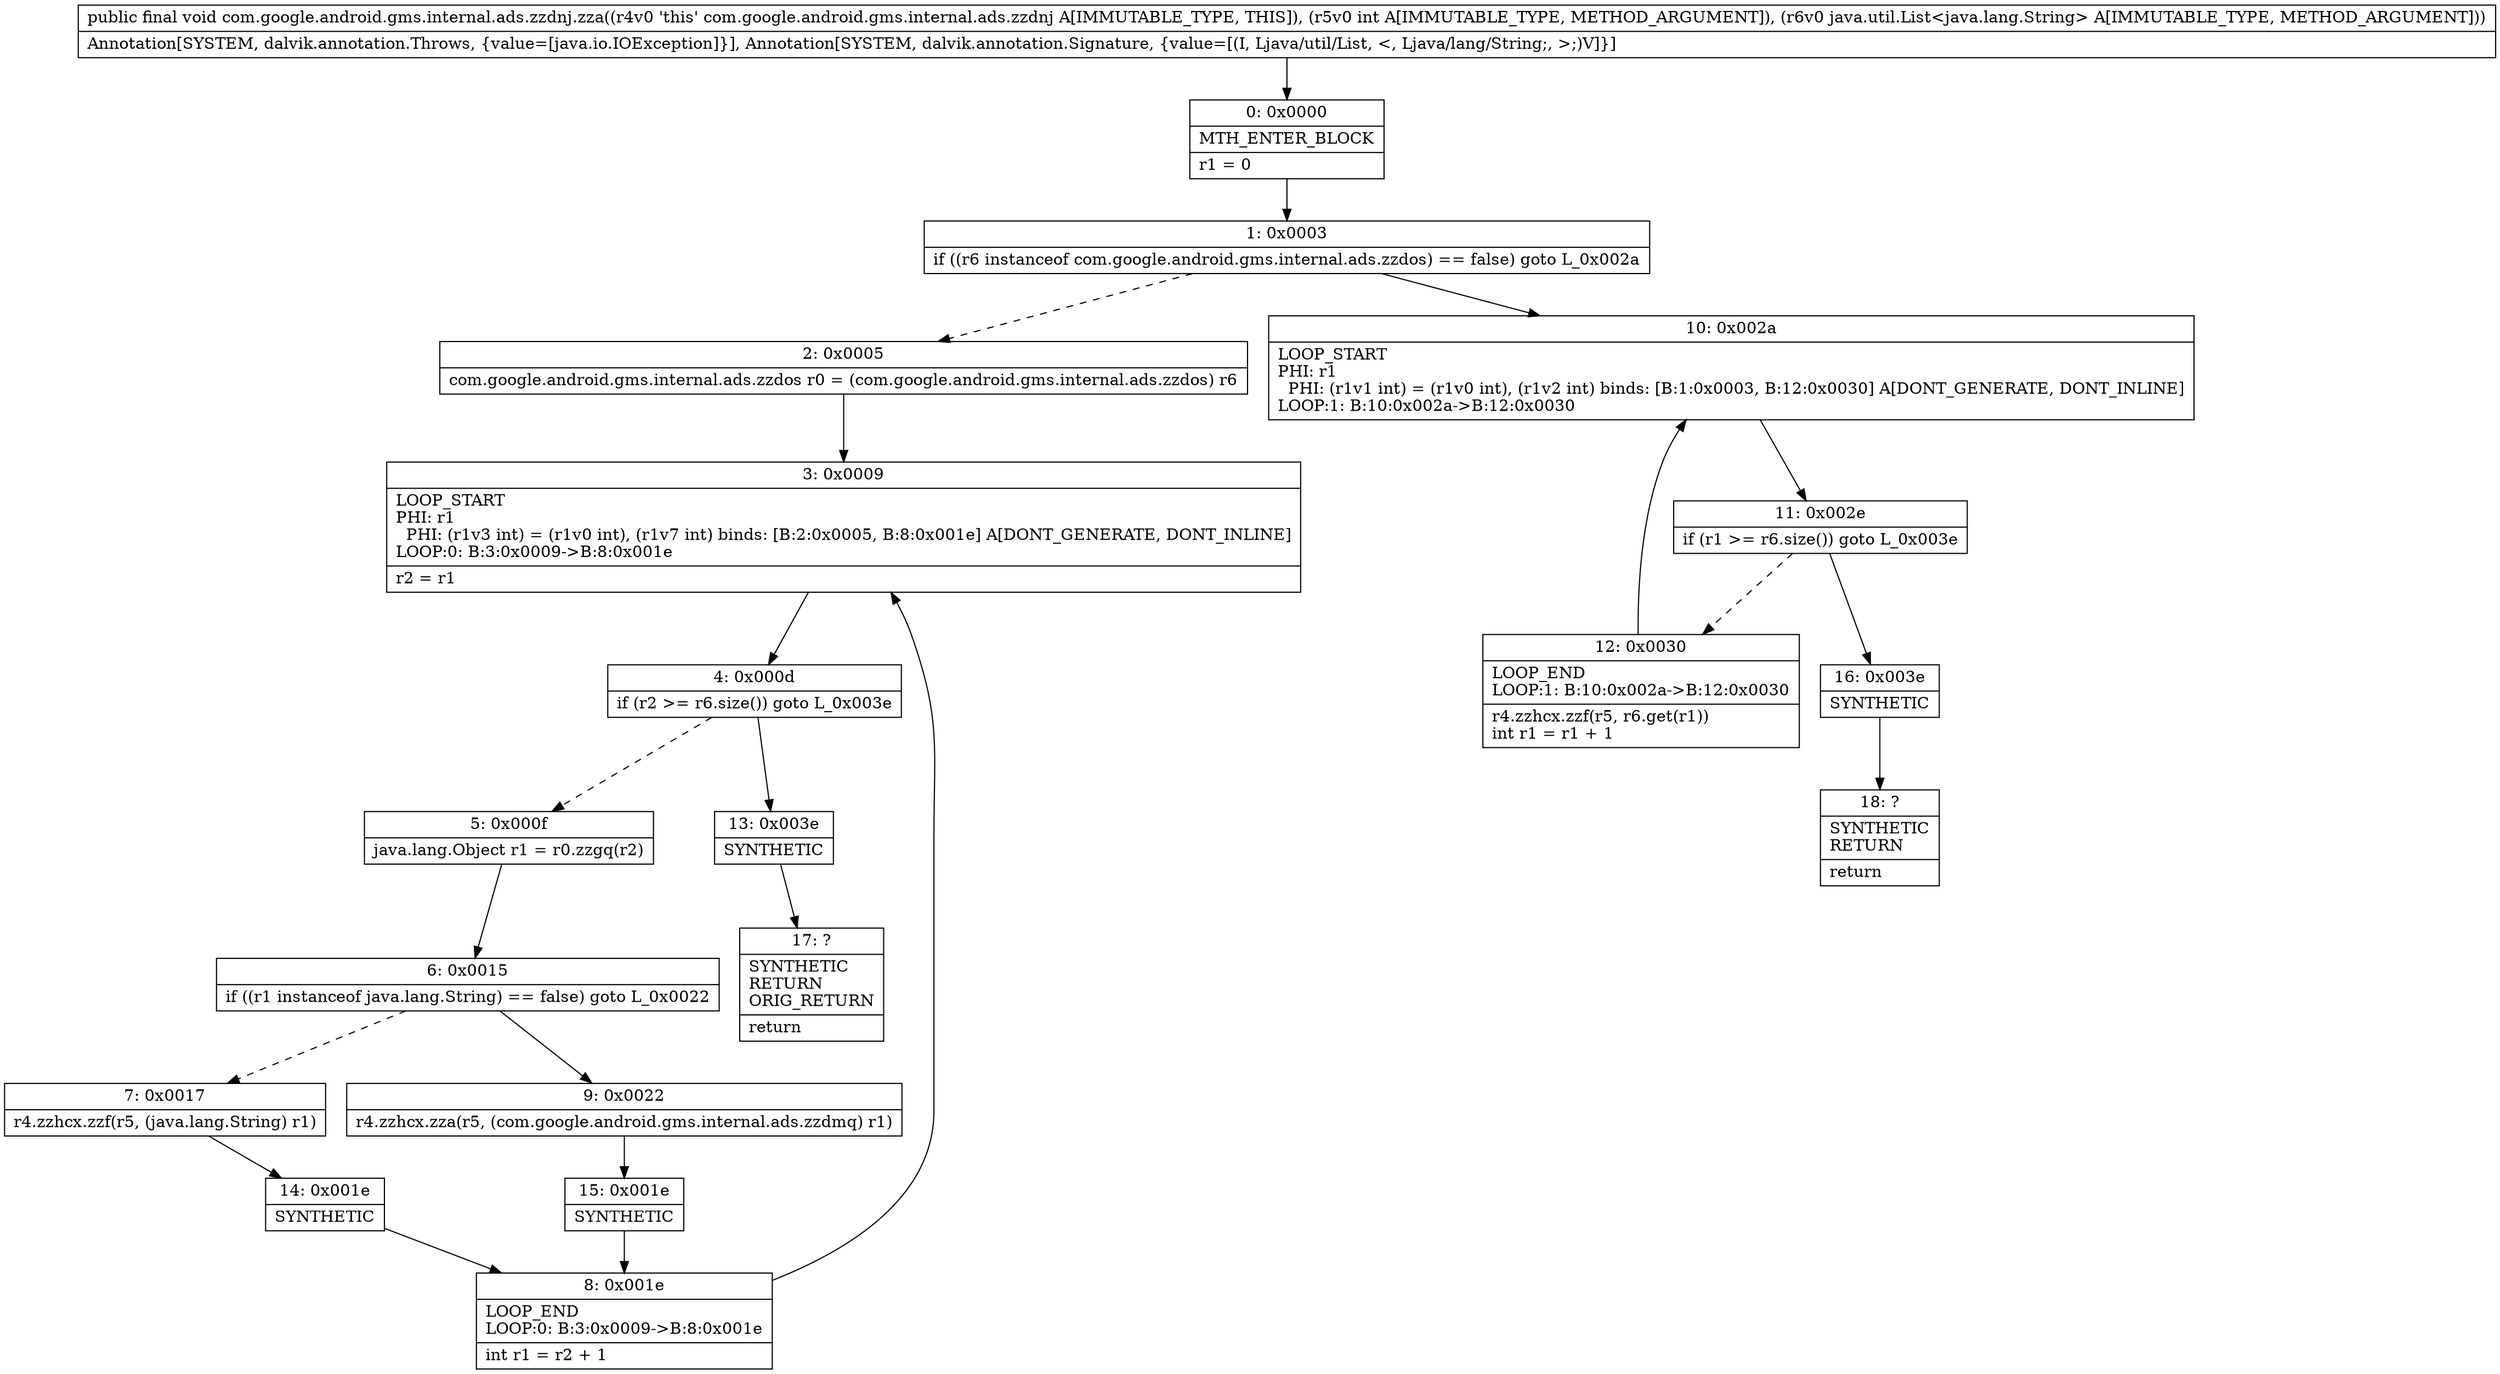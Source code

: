 digraph "CFG forcom.google.android.gms.internal.ads.zzdnj.zza(ILjava\/util\/List;)V" {
Node_0 [shape=record,label="{0\:\ 0x0000|MTH_ENTER_BLOCK\l|r1 = 0\l}"];
Node_1 [shape=record,label="{1\:\ 0x0003|if ((r6 instanceof com.google.android.gms.internal.ads.zzdos) == false) goto L_0x002a\l}"];
Node_2 [shape=record,label="{2\:\ 0x0005|com.google.android.gms.internal.ads.zzdos r0 = (com.google.android.gms.internal.ads.zzdos) r6\l}"];
Node_3 [shape=record,label="{3\:\ 0x0009|LOOP_START\lPHI: r1 \l  PHI: (r1v3 int) = (r1v0 int), (r1v7 int) binds: [B:2:0x0005, B:8:0x001e] A[DONT_GENERATE, DONT_INLINE]\lLOOP:0: B:3:0x0009\-\>B:8:0x001e\l|r2 = r1\l}"];
Node_4 [shape=record,label="{4\:\ 0x000d|if (r2 \>= r6.size()) goto L_0x003e\l}"];
Node_5 [shape=record,label="{5\:\ 0x000f|java.lang.Object r1 = r0.zzgq(r2)\l}"];
Node_6 [shape=record,label="{6\:\ 0x0015|if ((r1 instanceof java.lang.String) == false) goto L_0x0022\l}"];
Node_7 [shape=record,label="{7\:\ 0x0017|r4.zzhcx.zzf(r5, (java.lang.String) r1)\l}"];
Node_8 [shape=record,label="{8\:\ 0x001e|LOOP_END\lLOOP:0: B:3:0x0009\-\>B:8:0x001e\l|int r1 = r2 + 1\l}"];
Node_9 [shape=record,label="{9\:\ 0x0022|r4.zzhcx.zza(r5, (com.google.android.gms.internal.ads.zzdmq) r1)\l}"];
Node_10 [shape=record,label="{10\:\ 0x002a|LOOP_START\lPHI: r1 \l  PHI: (r1v1 int) = (r1v0 int), (r1v2 int) binds: [B:1:0x0003, B:12:0x0030] A[DONT_GENERATE, DONT_INLINE]\lLOOP:1: B:10:0x002a\-\>B:12:0x0030\l}"];
Node_11 [shape=record,label="{11\:\ 0x002e|if (r1 \>= r6.size()) goto L_0x003e\l}"];
Node_12 [shape=record,label="{12\:\ 0x0030|LOOP_END\lLOOP:1: B:10:0x002a\-\>B:12:0x0030\l|r4.zzhcx.zzf(r5, r6.get(r1))\lint r1 = r1 + 1\l}"];
Node_13 [shape=record,label="{13\:\ 0x003e|SYNTHETIC\l}"];
Node_14 [shape=record,label="{14\:\ 0x001e|SYNTHETIC\l}"];
Node_15 [shape=record,label="{15\:\ 0x001e|SYNTHETIC\l}"];
Node_16 [shape=record,label="{16\:\ 0x003e|SYNTHETIC\l}"];
Node_17 [shape=record,label="{17\:\ ?|SYNTHETIC\lRETURN\lORIG_RETURN\l|return\l}"];
Node_18 [shape=record,label="{18\:\ ?|SYNTHETIC\lRETURN\l|return\l}"];
MethodNode[shape=record,label="{public final void com.google.android.gms.internal.ads.zzdnj.zza((r4v0 'this' com.google.android.gms.internal.ads.zzdnj A[IMMUTABLE_TYPE, THIS]), (r5v0 int A[IMMUTABLE_TYPE, METHOD_ARGUMENT]), (r6v0 java.util.List\<java.lang.String\> A[IMMUTABLE_TYPE, METHOD_ARGUMENT]))  | Annotation[SYSTEM, dalvik.annotation.Throws, \{value=[java.io.IOException]\}], Annotation[SYSTEM, dalvik.annotation.Signature, \{value=[(I, Ljava\/util\/List, \<, Ljava\/lang\/String;, \>;)V]\}]\l}"];
MethodNode -> Node_0;
Node_0 -> Node_1;
Node_1 -> Node_2[style=dashed];
Node_1 -> Node_10;
Node_2 -> Node_3;
Node_3 -> Node_4;
Node_4 -> Node_5[style=dashed];
Node_4 -> Node_13;
Node_5 -> Node_6;
Node_6 -> Node_7[style=dashed];
Node_6 -> Node_9;
Node_7 -> Node_14;
Node_8 -> Node_3;
Node_9 -> Node_15;
Node_10 -> Node_11;
Node_11 -> Node_12[style=dashed];
Node_11 -> Node_16;
Node_12 -> Node_10;
Node_13 -> Node_17;
Node_14 -> Node_8;
Node_15 -> Node_8;
Node_16 -> Node_18;
}

